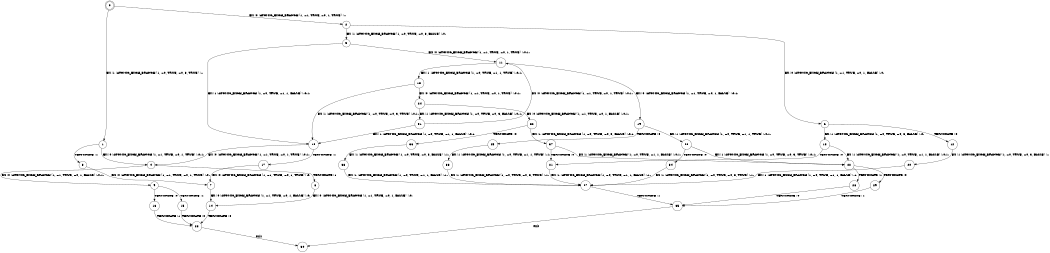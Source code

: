 digraph BCG {
size = "7, 10.5";
center = TRUE;
node [shape = circle];
0 [peripheries = 2];
0 -> 1 [label = "EX !1 !ATOMIC_EXCH_BRANCH (1, +0, TRUE, +0, 3, TRUE) !::"];
0 -> 2 [label = "EX !0 !ATOMIC_EXCH_BRANCH (1, +1, TRUE, +0, 1, TRUE) !::"];
1 -> 3 [label = "TERMINATE !1"];
1 -> 4 [label = "EX !0 !ATOMIC_EXCH_BRANCH (1, +1, TRUE, +0, 1, TRUE) !:0:1:"];
2 -> 5 [label = "EX !1 !ATOMIC_EXCH_BRANCH (1, +0, TRUE, +0, 3, FALSE) !:0:"];
2 -> 6 [label = "EX !0 !ATOMIC_EXCH_BRANCH (1, +1, TRUE, +0, 1, FALSE) !:0:"];
3 -> 7 [label = "EX !0 !ATOMIC_EXCH_BRANCH (1, +1, TRUE, +0, 1, TRUE) !:0:"];
4 -> 8 [label = "TERMINATE !1"];
4 -> 9 [label = "EX !0 !ATOMIC_EXCH_BRANCH (1, +1, TRUE, +0, 1, FALSE) !:0:1:"];
5 -> 10 [label = "EX !1 !ATOMIC_EXCH_BRANCH (1, +0, TRUE, +1, 1, FALSE) !:0:1:"];
5 -> 11 [label = "EX !0 !ATOMIC_EXCH_BRANCH (1, +1, TRUE, +0, 1, TRUE) !:0:1:"];
6 -> 12 [label = "TERMINATE !0"];
6 -> 13 [label = "EX !1 !ATOMIC_EXCH_BRANCH (1, +0, TRUE, +0, 3, FALSE) !:0:"];
7 -> 14 [label = "EX !0 !ATOMIC_EXCH_BRANCH (1, +1, TRUE, +0, 1, FALSE) !:0:"];
8 -> 14 [label = "EX !0 !ATOMIC_EXCH_BRANCH (1, +1, TRUE, +0, 1, FALSE) !:0:"];
9 -> 15 [label = "TERMINATE !1"];
9 -> 16 [label = "TERMINATE !0"];
10 -> 17 [label = "TERMINATE !1"];
10 -> 4 [label = "EX !0 !ATOMIC_EXCH_BRANCH (1, +1, TRUE, +0, 1, TRUE) !:0:1:"];
11 -> 18 [label = "EX !1 !ATOMIC_EXCH_BRANCH (1, +0, TRUE, +1, 1, TRUE) !:0:1:"];
11 -> 19 [label = "EX !0 !ATOMIC_EXCH_BRANCH (1, +1, TRUE, +0, 1, FALSE) !:0:1:"];
12 -> 20 [label = "EX !1 !ATOMIC_EXCH_BRANCH (1, +0, TRUE, +0, 3, FALSE) !::"];
13 -> 21 [label = "TERMINATE !0"];
13 -> 22 [label = "EX !1 !ATOMIC_EXCH_BRANCH (1, +0, TRUE, +1, 1, FALSE) !:0:1:"];
14 -> 23 [label = "TERMINATE !0"];
15 -> 23 [label = "TERMINATE !0"];
16 -> 23 [label = "TERMINATE !1"];
17 -> 7 [label = "EX !0 !ATOMIC_EXCH_BRANCH (1, +1, TRUE, +0, 1, TRUE) !:0:"];
18 -> 10 [label = "EX !1 !ATOMIC_EXCH_BRANCH (1, +0, TRUE, +0, 3, TRUE) !:0:1:"];
18 -> 24 [label = "EX !0 !ATOMIC_EXCH_BRANCH (1, +1, TRUE, +0, 1, TRUE) !:0:1:"];
19 -> 25 [label = "TERMINATE !0"];
19 -> 26 [label = "EX !1 !ATOMIC_EXCH_BRANCH (1, +0, TRUE, +1, 1, TRUE) !:0:1:"];
20 -> 27 [label = "EX !1 !ATOMIC_EXCH_BRANCH (1, +0, TRUE, +1, 1, FALSE) !:1:"];
21 -> 27 [label = "EX !1 !ATOMIC_EXCH_BRANCH (1, +0, TRUE, +1, 1, FALSE) !:1:"];
22 -> 28 [label = "TERMINATE !1"];
22 -> 29 [label = "TERMINATE !0"];
23 -> 30 [label = "exit"];
24 -> 31 [label = "EX !1 !ATOMIC_EXCH_BRANCH (1, +0, TRUE, +0, 3, FALSE) !:0:1:"];
24 -> 32 [label = "EX !0 !ATOMIC_EXCH_BRANCH (1, +1, TRUE, +0, 1, FALSE) !:0:1:"];
25 -> 33 [label = "EX !1 !ATOMIC_EXCH_BRANCH (1, +0, TRUE, +1, 1, TRUE) !:1:"];
26 -> 34 [label = "TERMINATE !0"];
26 -> 22 [label = "EX !1 !ATOMIC_EXCH_BRANCH (1, +0, TRUE, +0, 3, TRUE) !:0:1:"];
27 -> 35 [label = "TERMINATE !1"];
28 -> 35 [label = "TERMINATE !0"];
29 -> 35 [label = "TERMINATE !1"];
31 -> 10 [label = "EX !1 !ATOMIC_EXCH_BRANCH (1, +0, TRUE, +1, 1, FALSE) !:0:1:"];
31 -> 11 [label = "EX !0 !ATOMIC_EXCH_BRANCH (1, +1, TRUE, +0, 1, TRUE) !:0:1:"];
32 -> 36 [label = "TERMINATE !0"];
32 -> 37 [label = "EX !1 !ATOMIC_EXCH_BRANCH (1, +0, TRUE, +0, 3, FALSE) !:0:1:"];
33 -> 27 [label = "EX !1 !ATOMIC_EXCH_BRANCH (1, +0, TRUE, +0, 3, TRUE) !:1:"];
34 -> 27 [label = "EX !1 !ATOMIC_EXCH_BRANCH (1, +0, TRUE, +0, 3, TRUE) !:1:"];
35 -> 30 [label = "exit"];
36 -> 38 [label = "EX !1 !ATOMIC_EXCH_BRANCH (1, +0, TRUE, +0, 3, FALSE) !:1:"];
37 -> 21 [label = "TERMINATE !0"];
37 -> 22 [label = "EX !1 !ATOMIC_EXCH_BRANCH (1, +0, TRUE, +1, 1, FALSE) !:0:1:"];
38 -> 27 [label = "EX !1 !ATOMIC_EXCH_BRANCH (1, +0, TRUE, +1, 1, FALSE) !:1:"];
}
